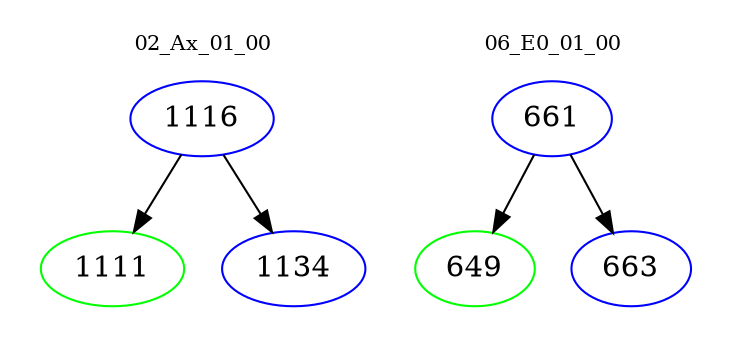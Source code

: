 digraph{
subgraph cluster_0 {
color = white
label = "02_Ax_01_00";
fontsize=10;
T0_1116 [label="1116", color="blue"]
T0_1116 -> T0_1111 [color="black"]
T0_1111 [label="1111", color="green"]
T0_1116 -> T0_1134 [color="black"]
T0_1134 [label="1134", color="blue"]
}
subgraph cluster_1 {
color = white
label = "06_E0_01_00";
fontsize=10;
T1_661 [label="661", color="blue"]
T1_661 -> T1_649 [color="black"]
T1_649 [label="649", color="green"]
T1_661 -> T1_663 [color="black"]
T1_663 [label="663", color="blue"]
}
}
